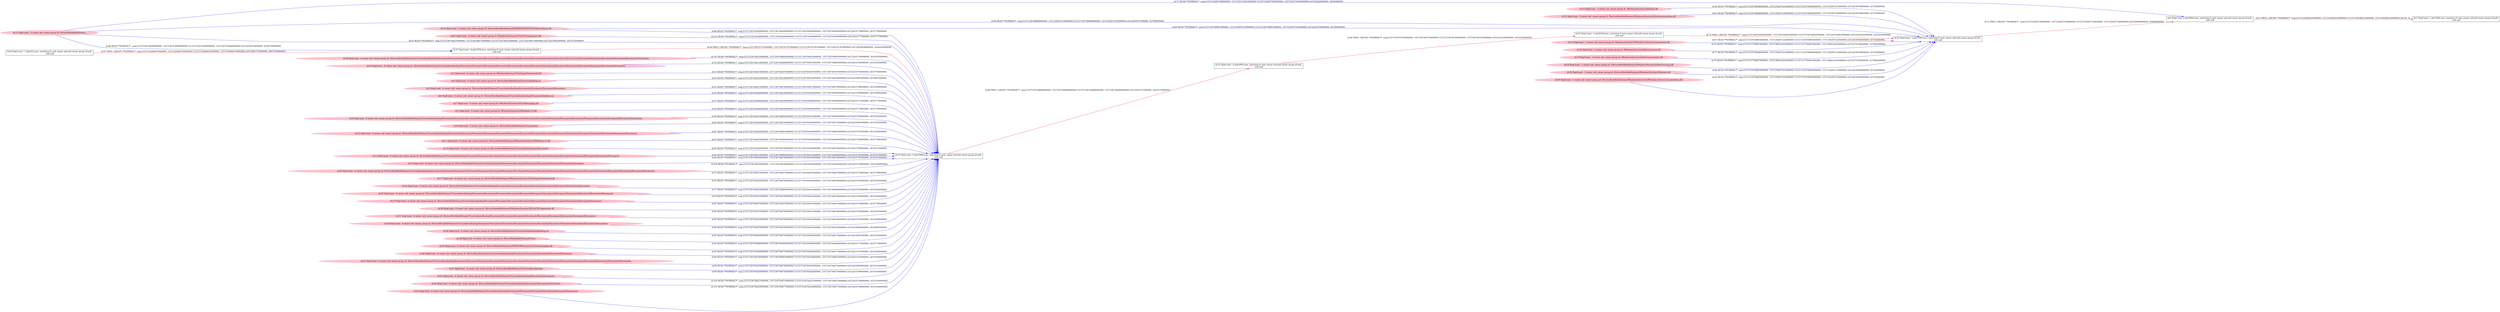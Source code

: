digraph  {
rankdir=LR
"0"[color=black,label="id:0 HopCount: 0 pid:6844 proc_starttime:0 cmd: owner uid:null owner group id:null,\n null null", shape=box,style=solid];
"1"[color=black,label="id:1 HopCount: 1 pid:5284 proc_starttime:0 cmd: owner uid:null owner group id:null,\n null null", shape=box,style=solid];
"0" -> "1" [id=51,__obj="PROC_CREATE"color=red,label="id:51 PROC_CREATE **NORMAL**  seqs:[1557239380225000000, 1557239380225000000] T:[1557239380225000000, 1557239380225000000] relT:[0, 0]",style=solid];
"50"[color=pink,label="id:50 HopCount: -6 owner uid: owner group id: /Device/HarddiskVolume2/Users/admin/backup/Documents/Documents/Documents/Documents/Documents/Documents/Documents/Documents/Documents/Documents/Documents/Documents/Documents/Documents ", shape=oval,style=filled];
"35"[color=black,label="id:35 HopCount: -5 pid:5096 proc_starttime:0 cmd: owner uid:null owner group id:null,\n null null", shape=box,style=solid];
"50" -> "35" [id=52,__obj="READ"color=blue,label="id:52 READ **NORMAL**  seqs:[1557236744433000000, 1557236744680000000] T:[1557236744433000000, 1557236744680000000] relT:[2635792000000, 2635545000000]",style=solid];
"2"[color=pink,label="id:2 HopCount: -6 owner uid: owner group id: /Windows/System32/TextInputFramework.dll ", shape=oval,style=filled];
"2" -> "35" [id=53,__obj="READ"color=blue,label="id:53 READ **NORMAL**  seqs:[1557236744447000000, 1557236744447000000] T:[1557236744447000000, 1557236744447000000] relT:[2635778000000, 2635778000000]",style=solid];
"3"[color=pink,label="id:3 HopCount: -6 owner uid: owner group id: /Device/HarddiskVolume2/Users/desktop.ini ", shape=oval,style=filled];
"3" -> "35" [id=54,__obj="READ"color=blue,label="id:54 READ **NORMAL**  seqs:[1557236744424000000, 1557236744424000000] T:[1557236744424000000, 1557236744424000000] relT:[2635801000000, 2635801000000]",style=solid];
"4"[color=pink,label="id:4 HopCount: -6 owner uid: owner group id: /Device/HarddiskVolume2/Users/admin/backup/Documents/Documents/Documents/Documents ", shape=oval,style=filled];
"4" -> "35" [id=55,__obj="READ"color=blue,label="id:55 READ **NORMAL**  seqs:[1557236744427000000, 1557236744676000000] T:[1557236744427000000, 1557236744676000000] relT:[2635798000000, 2635549000000]",style=solid];
"6"[color=pink,label="id:6 HopCount: -6 owner uid: owner group id: /Device/HarddiskVolume2/Users/admin/backup/Documents/desktop.ini ", shape=oval,style=filled];
"6" -> "35" [id=56,__obj="READ"color=blue,label="id:56 READ **NORMAL**  seqs:[1557236744426000000, 1557236744426000000] T:[1557236744426000000, 1557236744426000000] relT:[2635799000000, 2635799000000]",style=solid];
"7"[color=pink,label="id:7 HopCount: -6 owner uid: owner group id: /Windows/System32/CoreMessaging.dll ", shape=oval,style=filled];
"7" -> "35" [id=57,__obj="READ"color=blue,label="id:57 READ **NORMAL**  seqs:[1557236744448000000, 1557236744448000000] T:[1557236744448000000, 1557236744448000000] relT:[2635777000000, 2635777000000]",style=solid];
"5"[color=pink,label="id:5 HopCount: -6 owner uid: owner group id: /Windows/System32/Windows.UI.dll ", shape=oval,style=filled];
"5" -> "35" [id=58,__obj="READ"color=blue,label="id:58 READ **NORMAL**  seqs:[1557236744446000000, 1557236744446000000] T:[1557236744446000000, 1557236744446000000] relT:[2635779000000, 2635779000000]",style=solid];
"8"[color=pink,label="id:8 HopCount: -6 owner uid: owner group id: /Device/HarddiskVolume2/Users/admin/backup/Documents/Documents/Documents/Documents/Documents/Documents/Documents/Documents/Documents/Documents/Documents/Documents/Documents/Documents/Documents/Documents/Documents ", shape=oval,style=filled];
"8" -> "35" [id=59,__obj="READ"color=blue,label="id:59 READ **NORMAL**  seqs:[1557236744435000000, 1557236744682000000] T:[1557236744435000000, 1557236744682000000] relT:[2635790000000, 2635543000000]",style=solid];
"9"[color=pink,label="id:9 HopCount: -6 owner uid: owner group id: /Device/HarddiskVolume2/Users/admin ", shape=oval,style=filled];
"9" -> "35" [id=60,__obj="READ"color=blue,label="id:60 READ **NORMAL**  seqs:[1557236744424000000, 1557236744673000000] T:[1557236744424000000, 1557236744673000000] relT:[2635801000000, 2635552000000]",style=solid];
"10"[color=pink,label="id:10 HopCount: -6 owner uid: owner group id: /Device/HarddiskVolume2/Users/admin/backup/Documents/Documents/Documents/Documents/Documents/Documents/Documents/Documents/Documents/Documents/Documents/Documents/Documents/Documents/Documents/Documents ", shape=oval,style=filled];
"10" -> "35" [id=61,__obj="READ"color=blue,label="id:61 READ **NORMAL**  seqs:[1557236744434000000, 1557236744681000000] T:[1557236744434000000, 1557236744681000000] relT:[2635791000000, 2635544000000]",style=solid];
"23"[color=pink,label="id:23 HopCount: -3 owner uid: owner group id: /Windows/System32/biwinrt.dll ", shape=oval,style=filled];
"20"[color=black,label="id:20 HopCount: -2 pid:5500 proc_starttime:0 cmd: owner uid:null owner group id:null,\n null null", shape=box,style=solid];
"23" -> "20" [id=62,__obj="READ"color=blue,label="id:62 READ **NORMAL**  seqs:[1557236749666000000, 1557239287523000000] T:[1557236749666000000, 1557239287523000000] relT:[2630559000000, 92702000000]",style=solid];
"11"[color=pink,label="id:11 HopCount: -6 owner uid: owner group id: /Device/HarddiskVolume2/Windows/System32/Windows.UI.dll ", shape=oval,style=filled];
"11" -> "35" [id=63,__obj="READ"color=blue,label="id:63 READ **NORMAL**  seqs:[1557236744445000000, 1557236744446000000] T:[1557236744445000000, 1557236744446000000] relT:[2635780000000, 2635779000000]",style=solid];
"21"[color=pink,label="id:21 HopCount: -2 owner uid: owner group id: /Device/HarddiskVolume2 ", shape=oval,style=filled];
"21" -> "20" [id=64,__obj="READ"color=blue,label="id:64 READ **NORMAL**  seqs:[1557236749668000000, 1557239287525000000] T:[1557236749668000000, 1557239287525000000] relT:[2630557000000, 92700000000]",style=solid];
"12"[color=pink,label="id:12 HopCount: -6 owner uid: owner group id: /Device/HarddiskVolume2/Users/admin/backup/Documents ", shape=oval,style=filled];
"12" -> "35" [id=65,__obj="READ"color=blue,label="id:65 READ **NORMAL**  seqs:[1557236744426000000, 1557236744674000000] T:[1557236744426000000, 1557236744674000000] relT:[2635799000000, 2635551000000]",style=solid];
"13"[color=pink,label="id:13 HopCount: -6 owner uid: owner group id: /Device/HarddiskVolume2/Users/admin/backup/Documents/Documents/Documents/Documents/Documents/Documents/Documents/Documents/Documents/Documents/Documents/Documents/Documents ", shape=oval,style=filled];
"13" -> "35" [id=66,__obj="READ"color=blue,label="id:66 READ **NORMAL**  seqs:[1557236744433000000, 1557236744680000000] T:[1557236744433000000, 1557236744680000000] relT:[2635792000000, 2635545000000]",style=solid];
"14"[color=pink,label="id:14 HopCount: -3 owner uid: owner group id: /Windows/System32/Windows.Devices.Enumeration.dll ", shape=oval,style=filled];
"14" -> "20" [id=67,__obj="READ"color=blue,label="id:67 READ **NORMAL**  seqs:[1557236749665000000, 1557239287522000000] T:[1557236749665000000, 1557239287522000000] relT:[2630560000000, 92703000000]",style=solid];
"15"[color=pink,label="id:15 HopCount: -6 owner uid: owner group id: /Device/HarddiskVolume2/Users/admin/backup/Documents/Documents/Documents/Documents/Documents/Documents/Documents ", shape=oval,style=filled];
"15" -> "35" [id=68,__obj="READ"color=blue,label="id:68 READ **NORMAL**  seqs:[1557236744430000000, 1557236744678000000] T:[1557236744430000000, 1557236744678000000] relT:[2635795000000, 2635547000000]",style=solid];
"16"[color=pink,label="id:16 HopCount: -3 owner uid: owner group id: /Device/HarddiskVolume2/WINDOWS/SYSTEM32/kernelbase.dll ", shape=oval,style=filled];
"16" -> "20" [id=69,__obj="READ"color=blue,label="id:69 READ **NORMAL**  seqs:[1557236749667000000, 1557239287525000000] T:[1557236749667000000, 1557239287525000000] relT:[2630558000000, 92700000000]",style=solid];
"18"[color=pink,label="id:18 HopCount: -3 owner uid: owner group id: /Windows/System32/deviceaccess.dll ", shape=oval,style=filled];
"18" -> "20" [id=70,__obj="READ"color=blue,label="id:70 READ **NORMAL**  seqs:[1557237709467000000, 1557238852543000000] T:[1557237709467000000, 1557238852543000000] relT:[1670758000000, 527682000000]",style=solid];
"19"[color=pink,label="id:19 HopCount: -3 owner uid: owner group id: /Windows/System32/deviceassociation.dll ", shape=oval,style=filled];
"19" -> "20" [id=71,__obj="READ"color=blue,label="id:71 READ **NORMAL**  seqs:[1557236749666000000, 1557239287523000000] T:[1557236749666000000, 1557239287523000000] relT:[2630559000000, 92702000000]",style=solid];
"20" -> "0" [id=72,__obj="PROC_CREATE"color=red,label="id:72 PROC_CREATE **NORMAL**  seqs:[1557239287536000000, 1557239287536000000] T:[1557239287536000000, 1557239287536000000] relT:[92689000000, 92689000000]",style=solid];
"21" -> "0" [id=73,__obj="READ"color=blue,label="id:73 READ **NORMAL**  seqs:[1557239287599000000, 1557239374381000000] T:[1557239287599000000, 1557239374381000000] relT:[92626000000, 5844000000]",style=solid];
"22"[color=black,label="id:22 HopCount: -3 pid:8164 proc_starttime:0 cmd: owner uid:null owner group id:null,\n null null", shape=box,style=solid];
"22" -> "20" [id=74,__obj="PROC_CREATE"color=red,label="id:74 PROC_CREATE **NORMAL**  seqs:[1557236744962000000, 1557236744962000000] T:[1557236744962000000, 1557236744962000000] relT:[2635263000000, 2635263000000]",style=solid];
"17"[color=pink,label="id:17 HopCount: -6 owner uid: owner group id: /Device/HarddiskVolume2/Windows/System32/TextInputFramework.dll ", shape=oval,style=filled];
"17" -> "35" [id=75,__obj="READ"color=blue,label="id:75 READ **NORMAL**  seqs:[1557236744447000000, 1557236744447000000] T:[1557236744447000000, 1557236744447000000] relT:[2635778000000, 2635778000000]",style=solid];
"24"[color=pink,label="id:24 HopCount: -6 owner uid: owner group id: /Device/HarddiskVolume2/Users/admin/backup/Documents/Documents/Documents/Documents/Documents/Documents/Documents/Documents ", shape=oval,style=filled];
"24" -> "35" [id=76,__obj="READ"color=blue,label="id:76 READ **NORMAL**  seqs:[1557236744430000000, 1557236744678000000] T:[1557236744430000000, 1557236744678000000] relT:[2635795000000, 2635547000000]",style=solid];
"25"[color=pink,label="id:25 HopCount: -6 owner uid: owner group id: /Device/HarddiskVolume2/Users/admin/backup/Documents/Documents/Documents/Documents/Documents/Documents/Documents/Documents/Documents/Documents/Documents/Documents ", shape=oval,style=filled];
"25" -> "35" [id=77,__obj="READ"color=blue,label="id:77 READ **NORMAL**  seqs:[1557236744432000000, 1557236744680000000] T:[1557236744432000000, 1557236744680000000] relT:[2635793000000, 2635545000000]",style=solid];
"26"[color=pink,label="id:26 HopCount: -3 owner uid: owner group id: /Device/HarddiskVolume2/Windows/System32/deviceaccess.dll ", shape=oval,style=filled];
"26" -> "20" [id=78,__obj="READ"color=blue,label="id:78 READ **NORMAL**  seqs:[1557237709467000000, 1557238852543000000] T:[1557237709467000000, 1557238852543000000] relT:[1670758000000, 527682000000]",style=solid];
"27"[color=pink,label="id:27 HopCount: -6 owner uid: owner group id: /Device/HarddiskVolume2/Users/admin/backup/Documents/Documents/Documents/Documents/Documents/Documents/Documents/Documents/Documents/Documents ", shape=oval,style=filled];
"27" -> "35" [id=79,__obj="READ"color=blue,label="id:79 READ **NORMAL**  seqs:[1557236744431000000, 1557236744679000000] T:[1557236744431000000, 1557236744679000000] relT:[2635794000000, 2635546000000]",style=solid];
"28"[color=pink,label="id:28 HopCount: -3 owner uid: owner group id: /Device/HarddiskVolume2/Windows/System32/biwinrt.dll ", shape=oval,style=filled];
"28" -> "20" [id=80,__obj="READ"color=blue,label="id:80 READ **NORMAL**  seqs:[1557236749665000000, 1557239287523000000] T:[1557236749665000000, 1557239287523000000] relT:[2630560000000, 92702000000]",style=solid];
"29"[color=pink,label="id:29 HopCount: -6 owner uid: owner group id: /Device/HarddiskVolume2/Windows/System32/CoreUIComponents.dll ", shape=oval,style=filled];
"29" -> "35" [id=81,__obj="READ"color=blue,label="id:81 READ **NORMAL**  seqs:[1557236744447000000, 1557236744447000000] T:[1557236744447000000, 1557236744447000000] relT:[2635778000000, 2635778000000]",style=solid];
"30"[color=pink,label="id:30 HopCount: -3 owner uid: owner group id: /Device/HarddiskVolume2/Windows/System32/Windows.Devices.Enumeration.dll ", shape=oval,style=filled];
"30" -> "20" [id=82,__obj="READ"color=blue,label="id:82 READ **NORMAL**  seqs:[1557236749665000000, 1557239287522000000] T:[1557236749665000000, 1557239287522000000] relT:[2630560000000, 92703000000]",style=solid];
"32"[color=pink,label="id:32 HopCount: -3 owner uid: owner group id: /Device/HarddiskVolume2/Windows/System32/deviceassociation.dll ", shape=oval,style=filled];
"32" -> "20" [id=83,__obj="READ"color=blue,label="id:83 READ **NORMAL**  seqs:[1557236749666000000, 1557239287524000000] T:[1557236749666000000, 1557239287524000000] relT:[2630559000000, 92701000000]",style=solid];
"33"[color=black,label="id:33 HopCount: -4 pid:6404 proc_starttime:0 cmd: owner uid:null owner group id:null,\n null null", shape=box,style=solid];
"33" -> "22" [id=84,__obj="PROC_CREATE"color=red,label="id:84 PROC_CREATE **NORMAL**  seqs:[1557236744705000000, 1557236744705000000] T:[1557236744705000000, 1557236744705000000] relT:[2635520000000, 2635520000000]",style=solid];
"31"[color=pink,label="id:31 HopCount: -6 owner uid: owner group id: /Device/HarddiskVolume2/Users/admin/backup/Documents/Documents/Documents/Documents/Documents/Documents/Documents/Documents/Documents ", shape=oval,style=filled];
"31" -> "35" [id=85,__obj="READ"color=blue,label="id:85 READ **NORMAL**  seqs:[1557236744431000000, 1557236744678000000] T:[1557236744431000000, 1557236744678000000] relT:[2635794000000, 2635547000000]",style=solid];
"16" -> "35" [id=86,__obj="READ"color=blue,label="id:86 READ **NORMAL**  seqs:[1557236744449000000, 1557236744449000000] T:[1557236744449000000, 1557236744449000000] relT:[2635776000000, 2635776000000]",style=solid];
"34"[color=pink,label="id:34 HopCount: -6 owner uid: owner group id: /Device/HarddiskVolume2/Users/admin/backup/Documents/Documents/Documents/Documents/Documents/Documents/Documents/Documents/Documents/Documents/Documents ", shape=oval,style=filled];
"34" -> "35" [id=87,__obj="READ"color=blue,label="id:87 READ **NORMAL**  seqs:[1557236744432000000, 1557236744679000000] T:[1557236744432000000, 1557236744679000000] relT:[2635793000000, 2635546000000]",style=solid];
"35" -> "33" [id=88,__obj="PROC_CREATE"color=red,label="id:88 PROC_CREATE **NORMAL**  seqs:[1557236744688000000, 1557236744688000000] T:[1557236744688000000, 1557236744688000000] relT:[2635537000000, 2635537000000]",style=solid];
"36"[color=pink,label="id:36 HopCount: -6 owner uid: owner group id: /Device/HarddiskVolume2/Users/admin/backup/desktop.ini ", shape=oval,style=filled];
"36" -> "35" [id=89,__obj="READ"color=blue,label="id:89 READ **NORMAL**  seqs:[1557236744425000000, 1557236744425000000] T:[1557236744425000000, 1557236744425000000] relT:[2635800000000, 2635800000000]",style=solid];
"37"[color=black,label="id:37 HopCount: -6 pid:4704 proc_starttime:0 cmd: owner uid:null owner group id:null,\n null null", shape=box,style=solid];
"37" -> "35" [id=90,__obj="PROC_CREATE"color=red,label="id:90 PROC_CREATE **NORMAL**  seqs:[1557236743767000000, 1557236743767000000] T:[1557236743767000000, 1557236743767000000] relT:[2636458000000, 2636458000000]",style=solid];
"38"[color=pink,label="id:38 HopCount: -6 owner uid: owner group id: /Device/HarddiskVolume2/Users ", shape=oval,style=filled];
"38" -> "35" [id=91,__obj="READ"color=blue,label="id:91 READ **NORMAL**  seqs:[1557236744424000000, 1557236744673000000] T:[1557236744424000000, 1557236744673000000] relT:[2635801000000, 2635552000000]",style=solid];
"39"[color=pink,label="id:39 HopCount: -6 owner uid: owner group id: /Device/HarddiskVolume2/WINDOWS/system32/coremessaging.dll ", shape=oval,style=filled];
"39" -> "35" [id=92,__obj="READ"color=blue,label="id:92 READ **NORMAL**  seqs:[1557236744448000000, 1557236744448000000] T:[1557236744448000000, 1557236744448000000] relT:[2635777000000, 2635777000000]",style=solid];
"40"[color=pink,label="id:40 HopCount: -6 owner uid: owner group id: /Device/HarddiskVolume2/Users/admin/backup/Documents/Documents/Documents/Documents/Documents ", shape=oval,style=filled];
"40" -> "35" [id=93,__obj="READ"color=blue,label="id:93 READ **NORMAL**  seqs:[1557236744428000000, 1557236744677000000] T:[1557236744428000000, 1557236744677000000] relT:[2635797000000, 2635548000000]",style=solid];
"41"[color=pink,label="id:41 HopCount: -6 owner uid: owner group id: /Device/HarddiskVolume2/Users/admin/backup/Documents/Documents/Documents/Documents/Documents/Documents/Documents/Documents/Documents/Documents/Documents/Documents/Documents/Documents/Documents ", shape=oval,style=filled];
"41" -> "35" [id=94,__obj="READ"color=blue,label="id:94 READ **NORMAL**  seqs:[1557236744434000000, 1557236744681000000] T:[1557236744434000000, 1557236744681000000] relT:[2635791000000, 2635544000000]",style=solid];
"21" -> "35" [id=95,__obj="READ"color=blue,label="id:95 READ **NORMAL**  seqs:[1557236744423000000, 1557236744672000000] T:[1557236744423000000, 1557236744672000000] relT:[2635802000000, 2635553000000]",style=solid];
"43"[color=pink,label="id:43 HopCount: -6 owner uid: owner group id: /Device/HarddiskVolume2/Users/admin/backup ", shape=oval,style=filled];
"43" -> "35" [id=96,__obj="READ"color=blue,label="id:96 READ **NORMAL**  seqs:[1557236744425000000, 1557236744674000000] T:[1557236744425000000, 1557236744674000000] relT:[2635800000000, 2635551000000]",style=solid];
"44"[color=black,label="id:44 HopCount: -7 pid:452 proc_starttime:0 cmd: owner uid:null owner group id:null,\n null null", shape=box,style=solid];
"44" -> "37" [id=97,__obj="PROC_CREATE"color=red,label="id:97 PROC_CREATE **NORMAL**  seqs:[1557236486470000000, 1557236486470000000] T:[1557236486470000000, 1557236486470000000] relT:[2893755000000, 2893755000000]",style=solid];
"21" -> "37" [id=98,__obj="READ"color=blue,label="id:98 READ **NORMAL**  seqs:[1557236743649000000, 1557236743649000000] T:[1557236743649000000, 1557236743649000000] relT:[2636576000000, 2636576000000]",style=solid];
"45"[color=pink,label="id:45 HopCount: -6 owner uid: owner group id: /Device/HarddiskVolume2/Users/admin/backup/Documents/Documents ", shape=oval,style=filled];
"45" -> "35" [id=99,__obj="READ"color=blue,label="id:99 READ **NORMAL**  seqs:[1557236744426000000, 1557236744675000000] T:[1557236744426000000, 1557236744675000000] relT:[2635799000000, 2635550000000]",style=solid];
"46"[color=pink,label="id:46 HopCount: -6 owner uid: owner group id: /Device/HarddiskVolume2/Users/admin/backup/Documents/Documents/Documents ", shape=oval,style=filled];
"46" -> "35" [id=100,__obj="READ"color=blue,label="id:100 READ **NORMAL**  seqs:[1557236744427000000, 1557236744675000000] T:[1557236744427000000, 1557236744675000000] relT:[2635798000000, 2635550000000]",style=solid];
"42"[color=pink,label="id:42 HopCount: -6 owner uid: owner group id: /Device/HarddiskVolume2/Users/admin/backup/Documents/Documents/Documents/Documents/Documents/Documents ", shape=oval,style=filled];
"42" -> "35" [id=101,__obj="READ"color=blue,label="id:101 READ **NORMAL**  seqs:[1557236744429000000, 1557236744677000000] T:[1557236744429000000, 1557236744677000000] relT:[2635796000000, 2635548000000]",style=solid];
"47"[color=pink,label="id:47 HopCount: -6 owner uid: owner group id: /Windows/System32/CoreUIComponents.dll ", shape=oval,style=filled];
"47" -> "35" [id=102,__obj="READ"color=blue,label="id:102 READ **NORMAL**  seqs:[1557236744448000000, 1557236744448000000] T:[1557236744448000000, 1557236744448000000] relT:[2635777000000, 2635777000000]",style=solid];
"48"[color=pink,label="id:48 HopCount: -6 owner uid: owner group id: /Device/HarddiskVolume2/Users/admin/backup/Documents/Documents/Documents/Documents/Documents/Documents/Documents/Documents/Documents/Documents/Documents/Documents/Documents/Documents/Documents/Documents/Documents/Documents ", shape=oval,style=filled];
"48" -> "35" [id=103,__obj="READ"color=blue,label="id:103 READ **NORMAL**  seqs:[1557236744435000000, 1557236744682000000] T:[1557236744435000000, 1557236744682000000] relT:[2635790000000, 2635543000000]",style=solid];
"49"[color=pink,label="id:49 HopCount: -6 owner uid: owner group id: /Device/HarddiskVolume2/Users/admin/backup/Documents/Documents/Documents/Documents/Documents/Documents/Documents/Documents/Documents/Documents/Documents/Documents/Documents/Documents/Documents/Documents/Documents/Documents/Documents ", shape=oval,style=filled];
"49" -> "35" [id=104,__obj="READ"color=blue,label="id:104 READ **NORMAL**  seqs:[1557236744436000000, 1557236744436000000] T:[1557236744436000000, 1557236744436000000] relT:[2635789000000, 2635789000000]",style=solid];
}